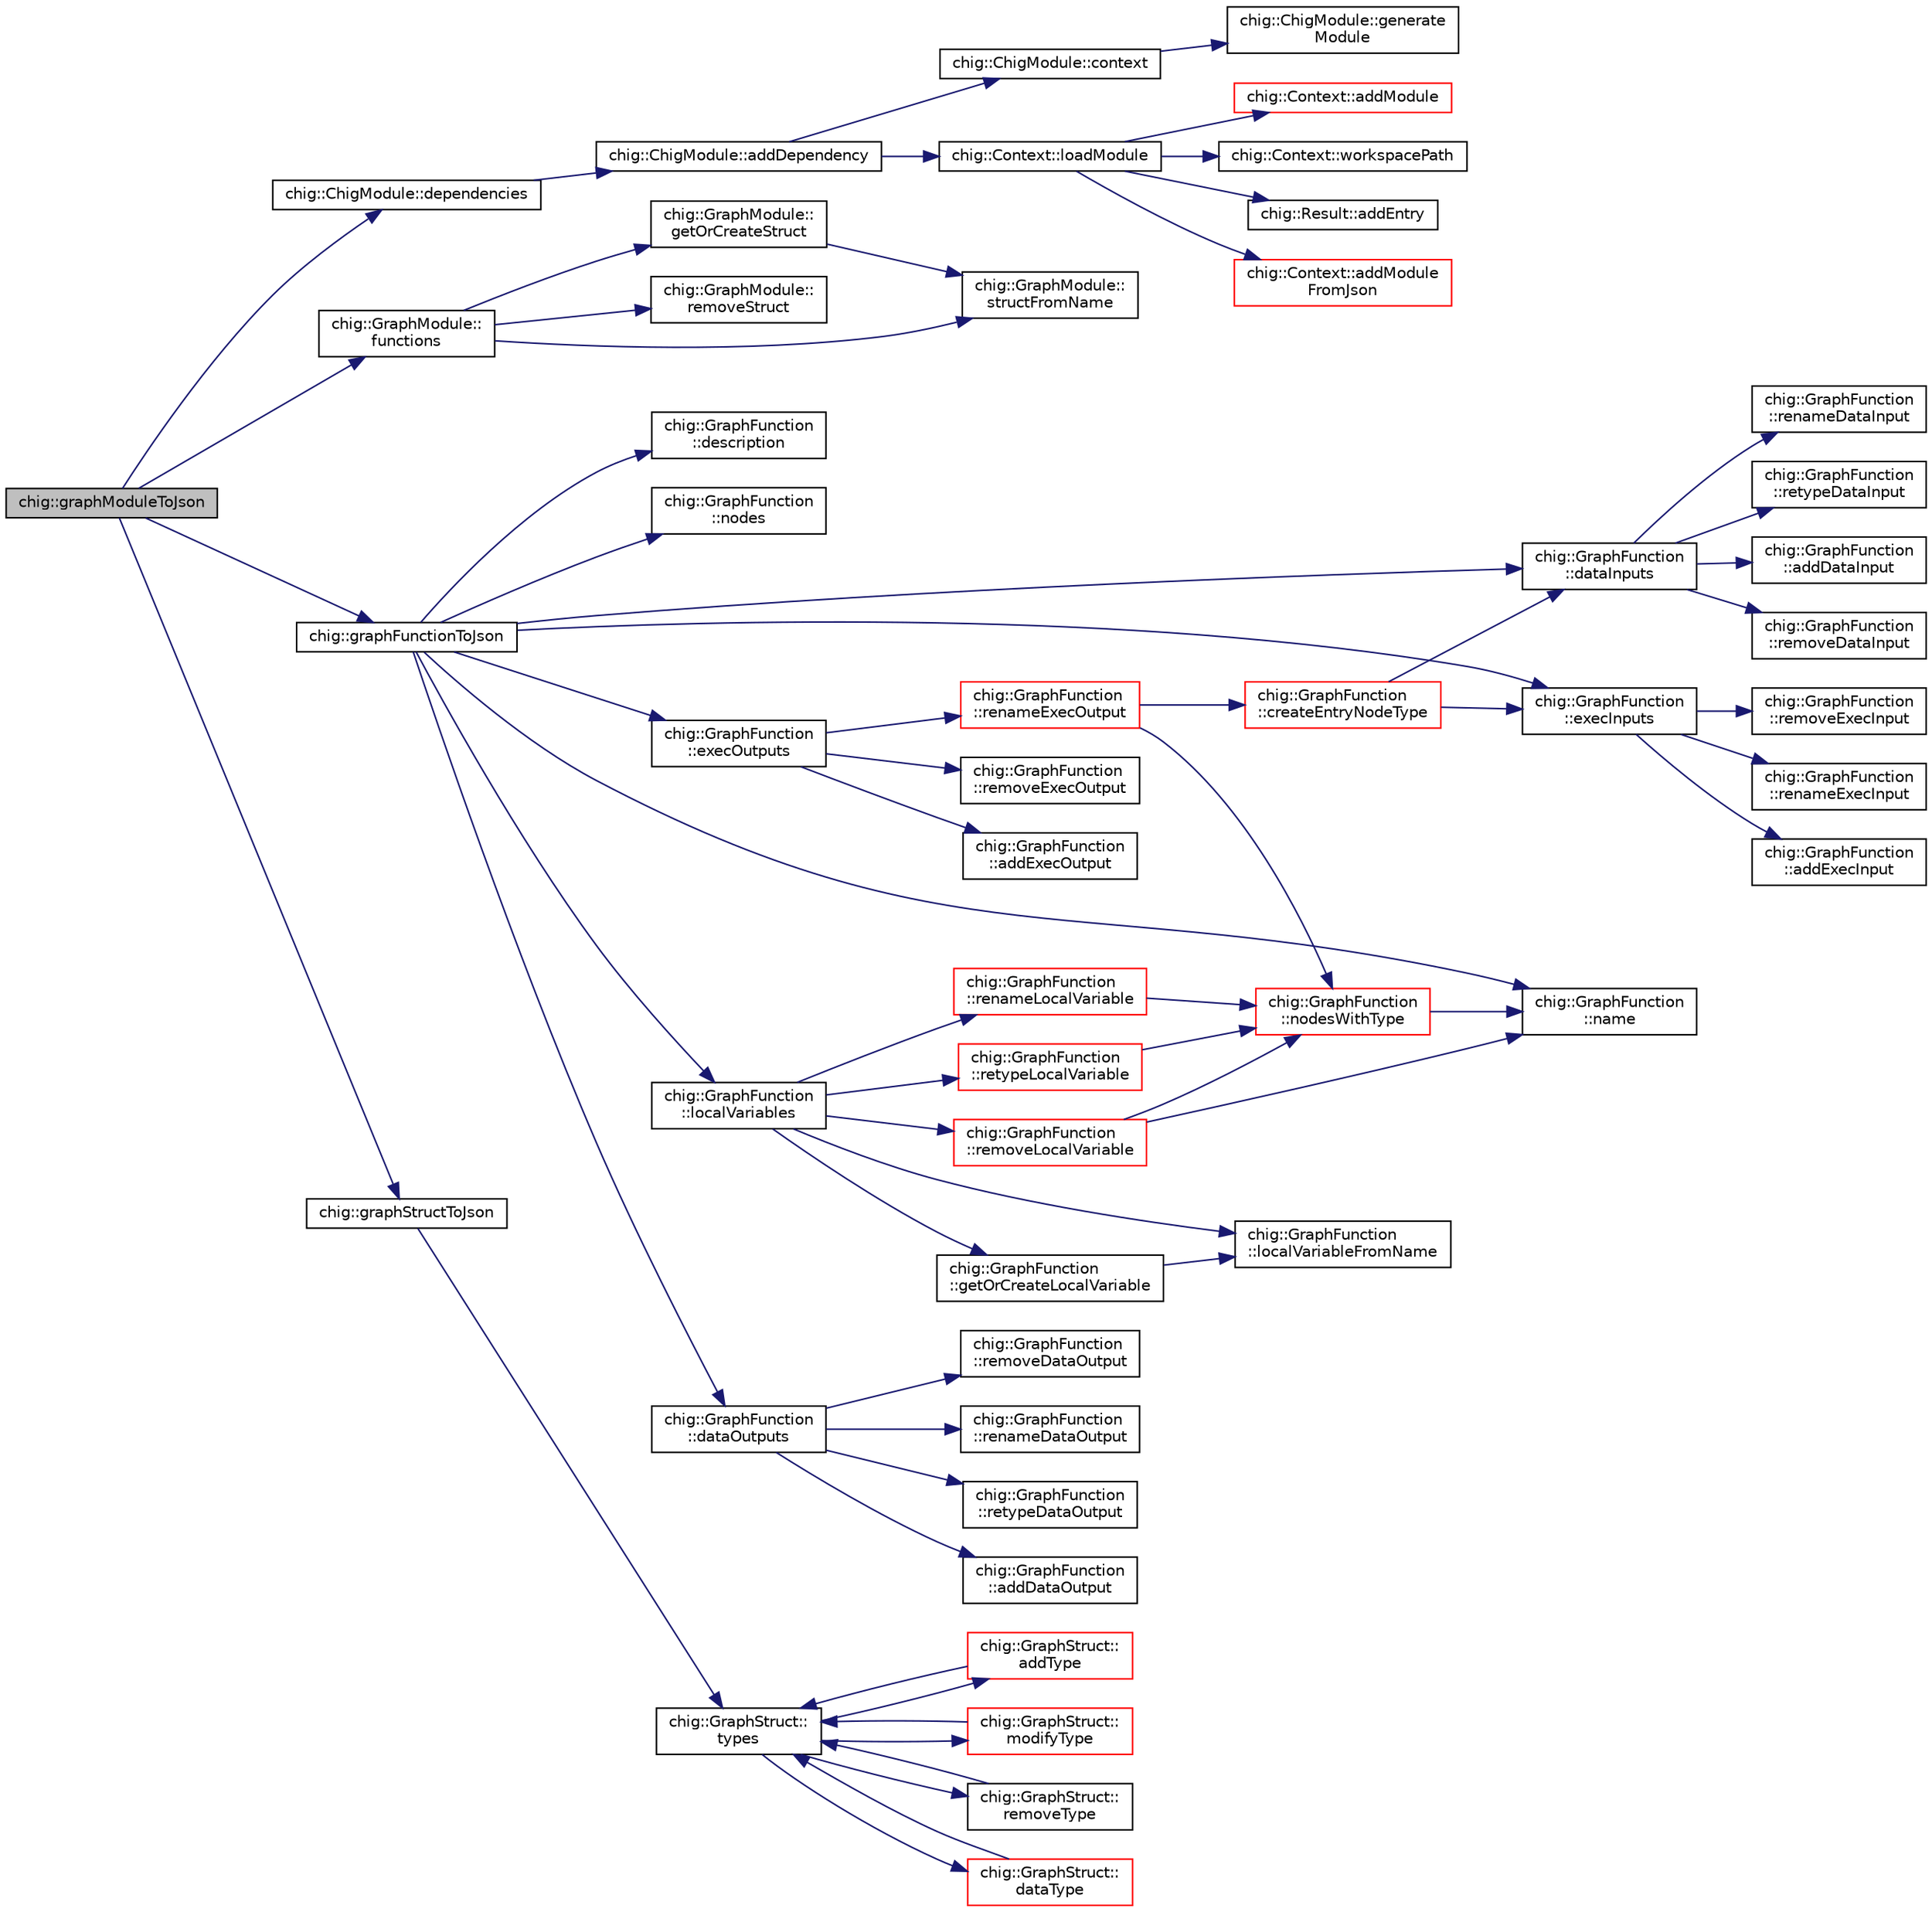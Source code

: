 digraph "chig::graphModuleToJson"
{
 // INTERACTIVE_SVG=YES
  edge [fontname="Helvetica",fontsize="10",labelfontname="Helvetica",labelfontsize="10"];
  node [fontname="Helvetica",fontsize="10",shape=record];
  rankdir="LR";
  Node283 [label="chig::graphModuleToJson",height=0.2,width=0.4,color="black", fillcolor="grey75", style="filled", fontcolor="black"];
  Node283 -> Node284 [color="midnightblue",fontsize="10",style="solid",fontname="Helvetica"];
  Node284 [label="chig::ChigModule::dependencies",height=0.2,width=0.4,color="black", fillcolor="white", style="filled",URL="$structchig_1_1ChigModule.html#a7f239dc07b0a4d74d6907da6f25127dc",tooltip="Get the dependencies. "];
  Node284 -> Node285 [color="midnightblue",fontsize="10",style="solid",fontname="Helvetica"];
  Node285 [label="chig::ChigModule::addDependency",height=0.2,width=0.4,color="black", fillcolor="white", style="filled",URL="$structchig_1_1ChigModule.html#ad5feee65f261f3777edddd027eb89400",tooltip="Add a dependency to the module Loads the module from context() if it isn&#39;t already loaded..."];
  Node285 -> Node286 [color="midnightblue",fontsize="10",style="solid",fontname="Helvetica"];
  Node286 [label="chig::ChigModule::context",height=0.2,width=0.4,color="black", fillcolor="white", style="filled",URL="$structchig_1_1ChigModule.html#aad81aae17452ddc5fc43809924236385",tooltip="Get the Context that this module belongs to. "];
  Node286 -> Node287 [color="midnightblue",fontsize="10",style="solid",fontname="Helvetica"];
  Node287 [label="chig::ChigModule::generate\lModule",height=0.2,width=0.4,color="black", fillcolor="white", style="filled",URL="$structchig_1_1ChigModule.html#a7864ea1e3388965d05103768757962a4",tooltip="Generate a llvm::Module from the module. "];
  Node285 -> Node288 [color="midnightblue",fontsize="10",style="solid",fontname="Helvetica"];
  Node288 [label="chig::Context::loadModule",height=0.2,width=0.4,color="black", fillcolor="white", style="filled",URL="$structchig_1_1Context.html#a75ab64b58e168998761ed6ebd5e493b2",tooltip="Load a module from disk. "];
  Node288 -> Node289 [color="midnightblue",fontsize="10",style="solid",fontname="Helvetica"];
  Node289 [label="chig::Context::addModule",height=0.2,width=0.4,color="red", fillcolor="white", style="filled",URL="$structchig_1_1Context.html#aa6216fb103dda5088af5ef8ba6f65817",tooltip="Adds a custom module to the Context This usually doesn&#39;t get called, use the gsl::string_span<> overl..."];
  Node288 -> Node291 [color="midnightblue",fontsize="10",style="solid",fontname="Helvetica"];
  Node291 [label="chig::Context::workspacePath",height=0.2,width=0.4,color="black", fillcolor="white", style="filled",URL="$structchig_1_1Context.html#a21a5a702d92a00b87700e03782f9cb5f",tooltip="Get the workspace path of the Context. "];
  Node288 -> Node292 [color="midnightblue",fontsize="10",style="solid",fontname="Helvetica"];
  Node292 [label="chig::Result::addEntry",height=0.2,width=0.4,color="black", fillcolor="white", style="filled",URL="$structchig_1_1Result.html#aabb30a56760c3a817518912d9eabb491",tooltip="Add a entry to the result, either a warning or an error. "];
  Node288 -> Node293 [color="midnightblue",fontsize="10",style="solid",fontname="Helvetica"];
  Node293 [label="chig::Context::addModule\lFromJson",height=0.2,width=0.4,color="red", fillcolor="white", style="filled",URL="$structchig_1_1Context.html#a077f8ef8c0dd541ec2e2d64bcd8f9fc0",tooltip="Load a module from JSON – avoid this use the string overload. "];
  Node283 -> Node335 [color="midnightblue",fontsize="10",style="solid",fontname="Helvetica"];
  Node335 [label="chig::GraphModule::\lfunctions",height=0.2,width=0.4,color="black", fillcolor="white", style="filled",URL="$structchig_1_1GraphModule.html#a3aca789690eb2e7dedc764ae20154c9d",tooltip="Get functions. "];
  Node335 -> Node298 [color="midnightblue",fontsize="10",style="solid",fontname="Helvetica"];
  Node298 [label="chig::GraphModule::\lstructFromName",height=0.2,width=0.4,color="black", fillcolor="white", style="filled",URL="$structchig_1_1GraphModule.html#a64831f6b192140fb9014025717df72ac",tooltip="Get a struct by name. "];
  Node335 -> Node297 [color="midnightblue",fontsize="10",style="solid",fontname="Helvetica"];
  Node297 [label="chig::GraphModule::\lgetOrCreateStruct",height=0.2,width=0.4,color="black", fillcolor="white", style="filled",URL="$structchig_1_1GraphModule.html#af766a22d33074aafe823b19218321d6e",tooltip="Create a new struct in the module. "];
  Node297 -> Node298 [color="midnightblue",fontsize="10",style="solid",fontname="Helvetica"];
  Node335 -> Node336 [color="midnightblue",fontsize="10",style="solid",fontname="Helvetica"];
  Node336 [label="chig::GraphModule::\lremoveStruct",height=0.2,width=0.4,color="black", fillcolor="white", style="filled",URL="$structchig_1_1GraphModule.html#a7d3e60b0ac5dcc4304c4cfc0a8b13d07",tooltip="Remove a struct from the module by name. "];
  Node283 -> Node337 [color="midnightblue",fontsize="10",style="solid",fontname="Helvetica"];
  Node337 [label="chig::graphFunctionToJson",height=0.2,width=0.4,color="black", fillcolor="white", style="filled",URL="$namespacechig.html#ad0fd9448ab1cd1d73351fad5967a7b9b",tooltip="Serialize a GraphFunction to json. "];
  Node337 -> Node338 [color="midnightblue",fontsize="10",style="solid",fontname="Helvetica"];
  Node338 [label="chig::GraphFunction\l::dataInputs",height=0.2,width=0.4,color="black", fillcolor="white", style="filled",URL="$structchig_1_1GraphFunction.html#a42c555949c37c229eae02af3dabae189",tooltip="Get the function data inputs in the format {type, docstring}. "];
  Node338 -> Node339 [color="midnightblue",fontsize="10",style="solid",fontname="Helvetica"];
  Node339 [label="chig::GraphFunction\l::addDataInput",height=0.2,width=0.4,color="black", fillcolor="white", style="filled",URL="$structchig_1_1GraphFunction.html#a96e25b16c3f1cd0b4d1ffc9c070389d1",tooltip="Add an input to the end of the argument list. "];
  Node338 -> Node340 [color="midnightblue",fontsize="10",style="solid",fontname="Helvetica"];
  Node340 [label="chig::GraphFunction\l::removeDataInput",height=0.2,width=0.4,color="black", fillcolor="white", style="filled",URL="$structchig_1_1GraphFunction.html#a37067fab63f7d4c0299973382ef5607b",tooltip="Remove an input from the argument list Also removes invalid connections If idx is out of range..."];
  Node338 -> Node341 [color="midnightblue",fontsize="10",style="solid",fontname="Helvetica"];
  Node341 [label="chig::GraphFunction\l::renameDataInput",height=0.2,width=0.4,color="black", fillcolor="white", style="filled",URL="$structchig_1_1GraphFunction.html#ae7ea26fbaf4f04f7be23d62195645211",tooltip="Rename a data input This also updates the entry node If idx is out of range, this function does nothi..."];
  Node338 -> Node342 [color="midnightblue",fontsize="10",style="solid",fontname="Helvetica"];
  Node342 [label="chig::GraphFunction\l::retypeDataInput",height=0.2,width=0.4,color="black", fillcolor="white", style="filled",URL="$structchig_1_1GraphFunction.html#ad1ae363954d22ece7f8234b623330a47",tooltip="Change the type of a data input This also updates the entry node and disconnects invalid connections..."];
  Node337 -> Node343 [color="midnightblue",fontsize="10",style="solid",fontname="Helvetica"];
  Node343 [label="chig::GraphFunction\l::dataOutputs",height=0.2,width=0.4,color="black", fillcolor="white", style="filled",URL="$structchig_1_1GraphFunction.html#a94dca2e45795b16d6b4fe0be6c07f250",tooltip="Get the function data outputs in the format {type, docstring}. "];
  Node343 -> Node344 [color="midnightblue",fontsize="10",style="solid",fontname="Helvetica"];
  Node344 [label="chig::GraphFunction\l::addDataOutput",height=0.2,width=0.4,color="black", fillcolor="white", style="filled",URL="$structchig_1_1GraphFunction.html#adaddf17425ed569845a7d8a8b8f8c82c",tooltip="Add an data output to the end of the argument list. "];
  Node343 -> Node345 [color="midnightblue",fontsize="10",style="solid",fontname="Helvetica"];
  Node345 [label="chig::GraphFunction\l::removeDataOutput",height=0.2,width=0.4,color="black", fillcolor="white", style="filled",URL="$structchig_1_1GraphFunction.html#a6e4628bd6cede9f39bebebce287b3a29",tooltip="Remove an data output from the argument list Also removes invalid connections If idx is out of range..."];
  Node343 -> Node346 [color="midnightblue",fontsize="10",style="solid",fontname="Helvetica"];
  Node346 [label="chig::GraphFunction\l::renameDataOutput",height=0.2,width=0.4,color="black", fillcolor="white", style="filled",URL="$structchig_1_1GraphFunction.html#a3a247a0d0ca33569feadf271a8e8832e",tooltip="Modify an data output (change it&#39;s type and docstring) "];
  Node343 -> Node347 [color="midnightblue",fontsize="10",style="solid",fontname="Helvetica"];
  Node347 [label="chig::GraphFunction\l::retypeDataOutput",height=0.2,width=0.4,color="black", fillcolor="white", style="filled",URL="$structchig_1_1GraphFunction.html#af2980bb8a9b2ed91f19c799cb09e9c54",tooltip="Change the type of a data output This also updates all exit nodes and disconnects invalid connections..."];
  Node337 -> Node348 [color="midnightblue",fontsize="10",style="solid",fontname="Helvetica"];
  Node348 [label="chig::GraphFunction\l::description",height=0.2,width=0.4,color="black", fillcolor="white", style="filled",URL="$structchig_1_1GraphFunction.html#a48b7382c18c52ae83779b9973f7ddf31",tooltip="Get the description of the function. "];
  Node337 -> Node349 [color="midnightblue",fontsize="10",style="solid",fontname="Helvetica"];
  Node349 [label="chig::GraphFunction\l::execInputs",height=0.2,width=0.4,color="black", fillcolor="white", style="filled",URL="$structchig_1_1GraphFunction.html#a217197f9e54f57cd7a8751a335f4710b",tooltip="Get the function exec inputs. "];
  Node349 -> Node350 [color="midnightblue",fontsize="10",style="solid",fontname="Helvetica"];
  Node350 [label="chig::GraphFunction\l::addExecInput",height=0.2,width=0.4,color="black", fillcolor="white", style="filled",URL="$structchig_1_1GraphFunction.html#a330915b8bf45774e238fedecb62454b7",tooltip="Add an exec input to the end of the argument list. "];
  Node349 -> Node351 [color="midnightblue",fontsize="10",style="solid",fontname="Helvetica"];
  Node351 [label="chig::GraphFunction\l::removeExecInput",height=0.2,width=0.4,color="black", fillcolor="white", style="filled",URL="$structchig_1_1GraphFunction.html#a66ce414a8fddb835759fb9e7bacf653d",tooltip="Remove an exec input from the argument list If idx is out of range, this function does nothing..."];
  Node349 -> Node352 [color="midnightblue",fontsize="10",style="solid",fontname="Helvetica"];
  Node352 [label="chig::GraphFunction\l::renameExecInput",height=0.2,width=0.4,color="black", fillcolor="white", style="filled",URL="$structchig_1_1GraphFunction.html#a5d5b8c408ae7ae9692962cf2de1282fd",tooltip="Change the name for an exec input If idx is out of range, this function does nothing. "];
  Node337 -> Node353 [color="midnightblue",fontsize="10",style="solid",fontname="Helvetica"];
  Node353 [label="chig::GraphFunction\l::execOutputs",height=0.2,width=0.4,color="black", fillcolor="white", style="filled",URL="$structchig_1_1GraphFunction.html#ae155f716b072ef5f8e3ba064ae7ef8c0",tooltip="Get the function exec outputs. "];
  Node353 -> Node354 [color="midnightblue",fontsize="10",style="solid",fontname="Helvetica"];
  Node354 [label="chig::GraphFunction\l::addExecOutput",height=0.2,width=0.4,color="black", fillcolor="white", style="filled",URL="$structchig_1_1GraphFunction.html#ab843a083268c9a4cbfabc10fb72360fc",tooltip="Add an exec output to the end of the argument list. "];
  Node353 -> Node355 [color="midnightblue",fontsize="10",style="solid",fontname="Helvetica"];
  Node355 [label="chig::GraphFunction\l::removeExecOutput",height=0.2,width=0.4,color="black", fillcolor="white", style="filled",URL="$structchig_1_1GraphFunction.html#a21dc25d60387935e2d7bb1ea123d0e99",tooltip="Remove an exec output from the argument list If idx is out of range, this function does nothing..."];
  Node353 -> Node356 [color="midnightblue",fontsize="10",style="solid",fontname="Helvetica"];
  Node356 [label="chig::GraphFunction\l::renameExecOutput",height=0.2,width=0.4,color="red", fillcolor="white", style="filled",URL="$structchig_1_1GraphFunction.html#a242c9e82374bc304966506efd81ed0f5",tooltip="Rename an exec output If idx is out of range, this function does nothing. "];
  Node356 -> Node357 [color="midnightblue",fontsize="10",style="solid",fontname="Helvetica"];
  Node357 [label="chig::GraphFunction\l::nodesWithType",height=0.2,width=0.4,color="red", fillcolor="white", style="filled",URL="$structchig_1_1GraphFunction.html#a7d7e5f171567911eb4086670b1d8571a",tooltip="Gets the nodes with a given type. "];
  Node357 -> Node302 [color="midnightblue",fontsize="10",style="solid",fontname="Helvetica"];
  Node302 [label="chig::GraphFunction\l::name",height=0.2,width=0.4,color="black", fillcolor="white", style="filled",URL="$structchig_1_1GraphFunction.html#a3291c0b882b4f73e5d60af4ca75b1a37",tooltip="Get the name of the function. "];
  Node356 -> Node358 [color="midnightblue",fontsize="10",style="solid",fontname="Helvetica"];
  Node358 [label="chig::GraphFunction\l::createEntryNodeType",height=0.2,width=0.4,color="red", fillcolor="white", style="filled",URL="$structchig_1_1GraphFunction.html#abc41f524da8fd9b7308cb7abaa2b28c9",tooltip="Create a fresh NodeType for an entry. "];
  Node358 -> Node338 [color="midnightblue",fontsize="10",style="solid",fontname="Helvetica"];
  Node358 -> Node349 [color="midnightblue",fontsize="10",style="solid",fontname="Helvetica"];
  Node337 -> Node360 [color="midnightblue",fontsize="10",style="solid",fontname="Helvetica"];
  Node360 [label="chig::GraphFunction\l::localVariables",height=0.2,width=0.4,color="black", fillcolor="white", style="filled",URL="$structchig_1_1GraphFunction.html#a72a81861d1331948804b2a267598ec79",tooltip="Get the local variables. "];
  Node360 -> Node313 [color="midnightblue",fontsize="10",style="solid",fontname="Helvetica"];
  Node313 [label="chig::GraphFunction\l::localVariableFromName",height=0.2,width=0.4,color="black", fillcolor="white", style="filled",URL="$structchig_1_1GraphFunction.html#a34c7e4d2c114b9ba672a55dc2793f69c",tooltip="Get a local varaible by name. "];
  Node360 -> Node312 [color="midnightblue",fontsize="10",style="solid",fontname="Helvetica"];
  Node312 [label="chig::GraphFunction\l::getOrCreateLocalVariable",height=0.2,width=0.4,color="black", fillcolor="white", style="filled",URL="$structchig_1_1GraphFunction.html#a964778b9436923d46b84777331ad008c",tooltip="Create a new local varaible in the module. "];
  Node312 -> Node313 [color="midnightblue",fontsize="10",style="solid",fontname="Helvetica"];
  Node360 -> Node361 [color="midnightblue",fontsize="10",style="solid",fontname="Helvetica"];
  Node361 [label="chig::GraphFunction\l::removeLocalVariable",height=0.2,width=0.4,color="red", fillcolor="white", style="filled",URL="$structchig_1_1GraphFunction.html#a1c45651f8ac9b7bf9cebcd11d91763f0",tooltip="Remove a local variable from the function by name. "];
  Node361 -> Node302 [color="midnightblue",fontsize="10",style="solid",fontname="Helvetica"];
  Node361 -> Node357 [color="midnightblue",fontsize="10",style="solid",fontname="Helvetica"];
  Node360 -> Node363 [color="midnightblue",fontsize="10",style="solid",fontname="Helvetica"];
  Node363 [label="chig::GraphFunction\l::renameLocalVariable",height=0.2,width=0.4,color="red", fillcolor="white", style="filled",URL="$structchig_1_1GraphFunction.html#a9eff598c36c450953054331757bf6d6b",tooltip="Rename a local variable. "];
  Node363 -> Node357 [color="midnightblue",fontsize="10",style="solid",fontname="Helvetica"];
  Node360 -> Node365 [color="midnightblue",fontsize="10",style="solid",fontname="Helvetica"];
  Node365 [label="chig::GraphFunction\l::retypeLocalVariable",height=0.2,width=0.4,color="red", fillcolor="white", style="filled",URL="$structchig_1_1GraphFunction.html#a905a09106e02a246daac43a37c42b97b",tooltip="Set a new type to a local variable. "];
  Node365 -> Node357 [color="midnightblue",fontsize="10",style="solid",fontname="Helvetica"];
  Node337 -> Node302 [color="midnightblue",fontsize="10",style="solid",fontname="Helvetica"];
  Node337 -> Node316 [color="midnightblue",fontsize="10",style="solid",fontname="Helvetica"];
  Node316 [label="chig::GraphFunction\l::nodes",height=0.2,width=0.4,color="black", fillcolor="white", style="filled",URL="$structchig_1_1GraphFunction.html#a7460b1b14cbf073f576968e1a1ed1cd5",tooltip="Get the nodes in the function Usually called by connectData or connectExec or GraphFunction. "];
  Node283 -> Node369 [color="midnightblue",fontsize="10",style="solid",fontname="Helvetica"];
  Node369 [label="chig::graphStructToJson",height=0.2,width=0.4,color="black", fillcolor="white", style="filled",URL="$namespacechig.html#acb577a9d61ae779ccd61feb0b9193705",tooltip="Serialize a GraphStruct to json. "];
  Node369 -> Node370 [color="midnightblue",fontsize="10",style="solid",fontname="Helvetica"];
  Node370 [label="chig::GraphStruct::\ltypes",height=0.2,width=0.4,color="black", fillcolor="white", style="filled",URL="$structchig_1_1GraphStruct.html#a7c1a043c5bd131f444ebee3d9fac44ed",tooltip="Get the types the struct contains. "];
  Node370 -> Node371 [color="midnightblue",fontsize="10",style="solid",fontname="Helvetica"];
  Node371 [label="chig::GraphStruct::\laddType",height=0.2,width=0.4,color="red", fillcolor="white", style="filled",URL="$structchig_1_1GraphStruct.html#a1fd6254fcd1bc4497fb66b0a8f92eb0b",tooltip="Add a new type to the struct. "];
  Node371 -> Node370 [color="midnightblue",fontsize="10",style="solid",fontname="Helvetica"];
  Node370 -> Node373 [color="midnightblue",fontsize="10",style="solid",fontname="Helvetica"];
  Node373 [label="chig::GraphStruct::\lmodifyType",height=0.2,width=0.4,color="red", fillcolor="white", style="filled",URL="$structchig_1_1GraphStruct.html#a40f421df5b78913f266df3aefb8a3fd3",tooltip="Change the type and name of a type. "];
  Node373 -> Node370 [color="midnightblue",fontsize="10",style="solid",fontname="Helvetica"];
  Node370 -> Node374 [color="midnightblue",fontsize="10",style="solid",fontname="Helvetica"];
  Node374 [label="chig::GraphStruct::\lremoveType",height=0.2,width=0.4,color="black", fillcolor="white", style="filled",URL="$structchig_1_1GraphStruct.html#abefe7c0c45f61546d82649a27bea2119",tooltip="Remove a type from a struct. "];
  Node374 -> Node370 [color="midnightblue",fontsize="10",style="solid",fontname="Helvetica"];
  Node370 -> Node375 [color="midnightblue",fontsize="10",style="solid",fontname="Helvetica"];
  Node375 [label="chig::GraphStruct::\ldataType",height=0.2,width=0.4,color="red", fillcolor="white", style="filled",URL="$structchig_1_1GraphStruct.html#ab62184ef12dfbc341714656505a037cf",tooltip="Get the DataType of the struct. "];
  Node375 -> Node370 [color="midnightblue",fontsize="10",style="solid",fontname="Helvetica"];
}
